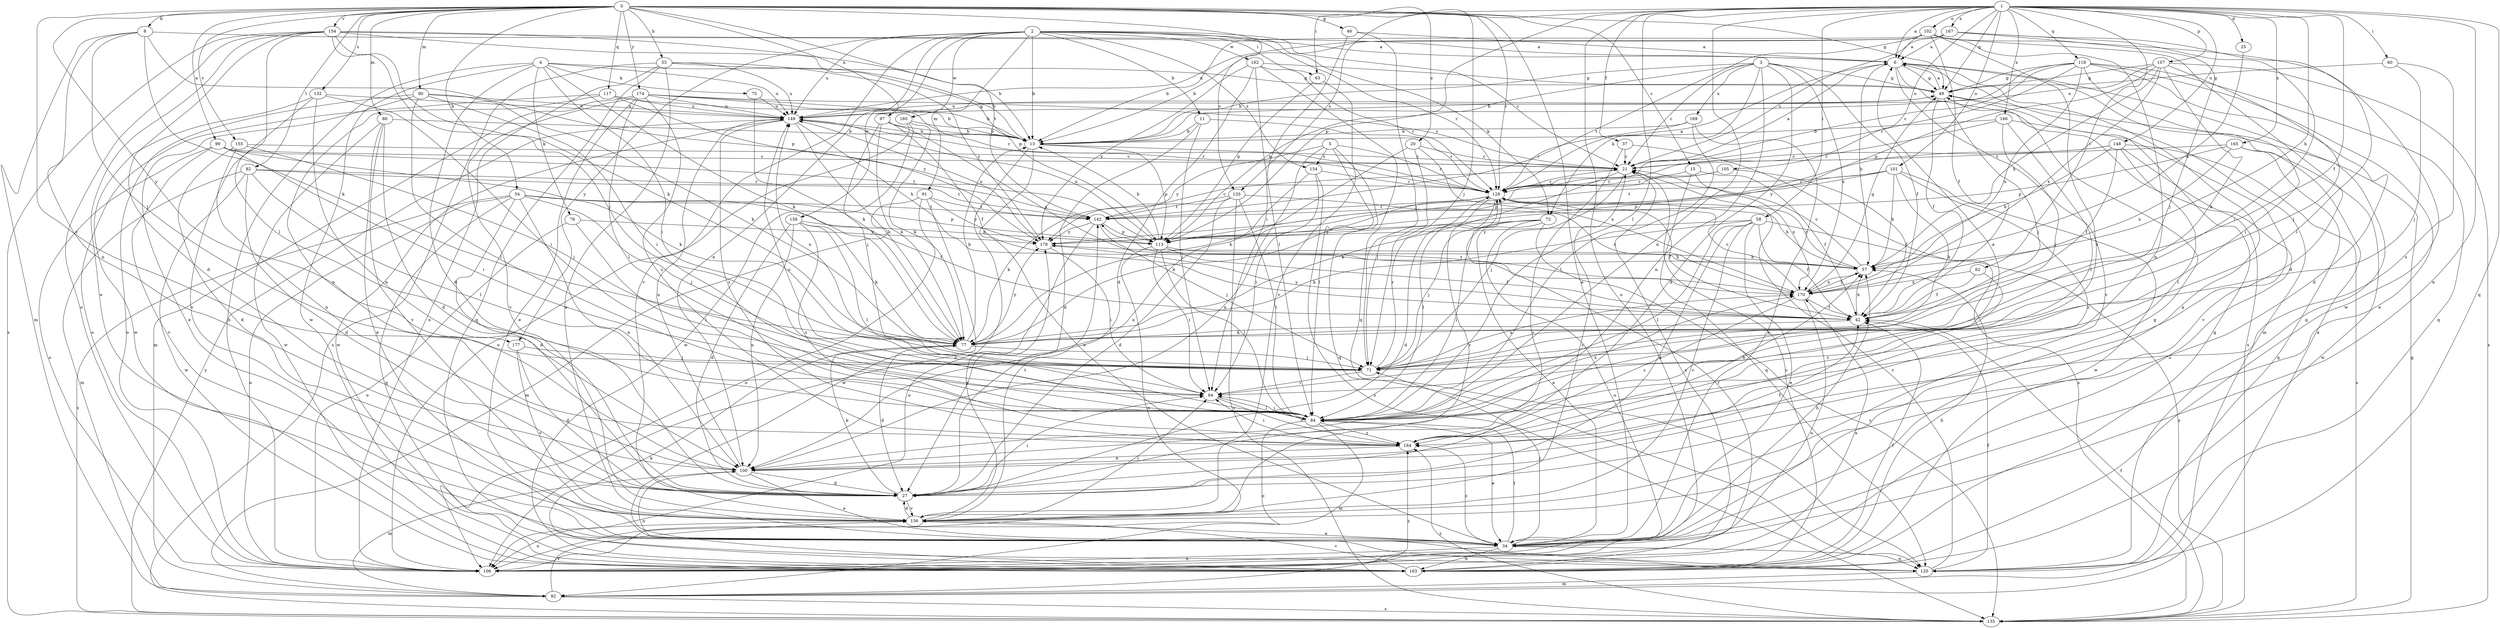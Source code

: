 strict digraph  {
0;
1;
2;
3;
4;
5;
6;
8;
11;
13;
15;
20;
21;
25;
27;
34;
37;
42;
46;
49;
53;
54;
57;
58;
60;
62;
63;
64;
71;
72;
75;
76;
77;
82;
84;
86;
90;
91;
92;
97;
99;
100;
101;
102;
105;
106;
107;
113;
117;
118;
120;
128;
132;
133;
134;
135;
142;
148;
149;
154;
155;
156;
158;
160;
162;
163;
165;
166;
167;
169;
170;
174;
177;
178;
184;
0 -> 8  [label=b];
0 -> 15  [label=c];
0 -> 20  [label=c];
0 -> 34  [label=e];
0 -> 46  [label=g];
0 -> 49  [label=g];
0 -> 53  [label=h];
0 -> 54  [label=h];
0 -> 71  [label=j];
0 -> 82  [label=l];
0 -> 86  [label=m];
0 -> 90  [label=m];
0 -> 97  [label=n];
0 -> 99  [label=n];
0 -> 117  [label=q];
0 -> 128  [label=r];
0 -> 132  [label=s];
0 -> 133  [label=s];
0 -> 142  [label=t];
0 -> 154  [label=v];
0 -> 155  [label=v];
0 -> 174  [label=y];
0 -> 177  [label=y];
0 -> 184  [label=z];
1 -> 6  [label=a];
1 -> 25  [label=d];
1 -> 34  [label=e];
1 -> 37  [label=f];
1 -> 42  [label=f];
1 -> 49  [label=g];
1 -> 57  [label=h];
1 -> 58  [label=i];
1 -> 60  [label=i];
1 -> 62  [label=i];
1 -> 63  [label=i];
1 -> 84  [label=l];
1 -> 100  [label=n];
1 -> 101  [label=o];
1 -> 102  [label=o];
1 -> 105  [label=o];
1 -> 106  [label=o];
1 -> 107  [label=p];
1 -> 113  [label=p];
1 -> 118  [label=q];
1 -> 120  [label=q];
1 -> 133  [label=s];
1 -> 148  [label=u];
1 -> 165  [label=x];
1 -> 166  [label=x];
1 -> 167  [label=x];
2 -> 11  [label=b];
2 -> 13  [label=b];
2 -> 21  [label=c];
2 -> 63  [label=i];
2 -> 72  [label=k];
2 -> 91  [label=m];
2 -> 100  [label=n];
2 -> 128  [label=r];
2 -> 134  [label=s];
2 -> 149  [label=u];
2 -> 156  [label=v];
2 -> 158  [label=w];
2 -> 160  [label=w];
2 -> 162  [label=w];
2 -> 177  [label=y];
3 -> 13  [label=b];
3 -> 21  [label=c];
3 -> 27  [label=d];
3 -> 42  [label=f];
3 -> 49  [label=g];
3 -> 72  [label=k];
3 -> 100  [label=n];
3 -> 113  [label=p];
3 -> 169  [label=x];
3 -> 170  [label=x];
4 -> 13  [label=b];
4 -> 27  [label=d];
4 -> 64  [label=i];
4 -> 75  [label=k];
4 -> 76  [label=k];
4 -> 77  [label=k];
4 -> 106  [label=o];
4 -> 149  [label=u];
4 -> 163  [label=w];
5 -> 84  [label=l];
5 -> 100  [label=n];
5 -> 120  [label=q];
5 -> 128  [label=r];
5 -> 134  [label=s];
5 -> 178  [label=y];
6 -> 49  [label=g];
6 -> 57  [label=h];
6 -> 92  [label=m];
6 -> 120  [label=q];
6 -> 135  [label=s];
6 -> 156  [label=v];
8 -> 6  [label=a];
8 -> 71  [label=j];
8 -> 77  [label=k];
8 -> 92  [label=m];
8 -> 100  [label=n];
8 -> 113  [label=p];
11 -> 13  [label=b];
11 -> 27  [label=d];
11 -> 64  [label=i];
11 -> 128  [label=r];
13 -> 21  [label=c];
13 -> 34  [label=e];
13 -> 106  [label=o];
13 -> 113  [label=p];
15 -> 42  [label=f];
15 -> 120  [label=q];
15 -> 128  [label=r];
15 -> 170  [label=x];
20 -> 21  [label=c];
20 -> 71  [label=j];
20 -> 77  [label=k];
20 -> 170  [label=x];
21 -> 6  [label=a];
21 -> 71  [label=j];
21 -> 77  [label=k];
21 -> 128  [label=r];
25 -> 57  [label=h];
27 -> 64  [label=i];
27 -> 77  [label=k];
27 -> 128  [label=r];
27 -> 156  [label=v];
34 -> 6  [label=a];
34 -> 49  [label=g];
34 -> 57  [label=h];
34 -> 71  [label=j];
34 -> 84  [label=l];
34 -> 106  [label=o];
34 -> 120  [label=q];
34 -> 163  [label=w];
34 -> 184  [label=z];
37 -> 21  [label=c];
37 -> 135  [label=s];
37 -> 156  [label=v];
42 -> 57  [label=h];
42 -> 77  [label=k];
42 -> 178  [label=y];
46 -> 6  [label=a];
46 -> 64  [label=i];
46 -> 71  [label=j];
49 -> 6  [label=a];
49 -> 42  [label=f];
49 -> 71  [label=j];
49 -> 149  [label=u];
53 -> 34  [label=e];
53 -> 49  [label=g];
53 -> 106  [label=o];
53 -> 120  [label=q];
53 -> 135  [label=s];
53 -> 149  [label=u];
53 -> 178  [label=y];
54 -> 27  [label=d];
54 -> 42  [label=f];
54 -> 71  [label=j];
54 -> 100  [label=n];
54 -> 106  [label=o];
54 -> 113  [label=p];
54 -> 120  [label=q];
54 -> 135  [label=s];
54 -> 142  [label=t];
57 -> 21  [label=c];
57 -> 128  [label=r];
57 -> 170  [label=x];
58 -> 27  [label=d];
58 -> 34  [label=e];
58 -> 42  [label=f];
58 -> 77  [label=k];
58 -> 84  [label=l];
58 -> 135  [label=s];
58 -> 156  [label=v];
58 -> 178  [label=y];
60 -> 49  [label=g];
60 -> 71  [label=j];
60 -> 184  [label=z];
62 -> 42  [label=f];
62 -> 170  [label=x];
62 -> 184  [label=z];
63 -> 113  [label=p];
63 -> 156  [label=v];
64 -> 84  [label=l];
64 -> 184  [label=z];
71 -> 64  [label=i];
71 -> 128  [label=r];
71 -> 149  [label=u];
71 -> 170  [label=x];
72 -> 34  [label=e];
72 -> 71  [label=j];
72 -> 84  [label=l];
72 -> 106  [label=o];
72 -> 135  [label=s];
72 -> 178  [label=y];
75 -> 77  [label=k];
75 -> 149  [label=u];
76 -> 84  [label=l];
76 -> 106  [label=o];
76 -> 178  [label=y];
77 -> 13  [label=b];
77 -> 27  [label=d];
77 -> 71  [label=j];
77 -> 178  [label=y];
82 -> 27  [label=d];
82 -> 84  [label=l];
82 -> 92  [label=m];
82 -> 128  [label=r];
82 -> 142  [label=t];
82 -> 163  [label=w];
84 -> 6  [label=a];
84 -> 34  [label=e];
84 -> 64  [label=i];
84 -> 92  [label=m];
84 -> 106  [label=o];
84 -> 149  [label=u];
84 -> 170  [label=x];
84 -> 184  [label=z];
86 -> 13  [label=b];
86 -> 27  [label=d];
86 -> 34  [label=e];
86 -> 156  [label=v];
86 -> 163  [label=w];
90 -> 34  [label=e];
90 -> 64  [label=i];
90 -> 77  [label=k];
90 -> 84  [label=l];
90 -> 106  [label=o];
90 -> 149  [label=u];
91 -> 92  [label=m];
91 -> 106  [label=o];
91 -> 142  [label=t];
91 -> 163  [label=w];
91 -> 178  [label=y];
92 -> 6  [label=a];
92 -> 135  [label=s];
92 -> 156  [label=v];
92 -> 184  [label=z];
97 -> 13  [label=b];
97 -> 42  [label=f];
97 -> 71  [label=j];
97 -> 77  [label=k];
97 -> 170  [label=x];
99 -> 21  [label=c];
99 -> 64  [label=i];
99 -> 77  [label=k];
99 -> 106  [label=o];
99 -> 142  [label=t];
99 -> 156  [label=v];
100 -> 27  [label=d];
100 -> 34  [label=e];
100 -> 42  [label=f];
100 -> 92  [label=m];
100 -> 149  [label=u];
101 -> 57  [label=h];
101 -> 77  [label=k];
101 -> 113  [label=p];
101 -> 128  [label=r];
101 -> 142  [label=t];
101 -> 163  [label=w];
101 -> 184  [label=z];
102 -> 6  [label=a];
102 -> 13  [label=b];
102 -> 27  [label=d];
102 -> 42  [label=f];
102 -> 100  [label=n];
102 -> 142  [label=t];
102 -> 163  [label=w];
102 -> 184  [label=z];
105 -> 42  [label=f];
105 -> 113  [label=p];
105 -> 128  [label=r];
106 -> 21  [label=c];
106 -> 170  [label=x];
107 -> 49  [label=g];
107 -> 57  [label=h];
107 -> 71  [label=j];
107 -> 77  [label=k];
107 -> 113  [label=p];
107 -> 135  [label=s];
107 -> 149  [label=u];
107 -> 170  [label=x];
113 -> 13  [label=b];
113 -> 42  [label=f];
113 -> 57  [label=h];
113 -> 64  [label=i];
113 -> 84  [label=l];
113 -> 106  [label=o];
113 -> 149  [label=u];
117 -> 13  [label=b];
117 -> 100  [label=n];
117 -> 106  [label=o];
117 -> 149  [label=u];
117 -> 178  [label=y];
118 -> 13  [label=b];
118 -> 21  [label=c];
118 -> 27  [label=d];
118 -> 34  [label=e];
118 -> 49  [label=g];
118 -> 64  [label=i];
118 -> 120  [label=q];
118 -> 128  [label=r];
118 -> 170  [label=x];
120 -> 21  [label=c];
120 -> 42  [label=f];
120 -> 92  [label=m];
120 -> 100  [label=n];
128 -> 6  [label=a];
128 -> 27  [label=d];
128 -> 42  [label=f];
128 -> 57  [label=h];
128 -> 77  [label=k];
128 -> 84  [label=l];
128 -> 142  [label=t];
132 -> 64  [label=i];
132 -> 100  [label=n];
132 -> 149  [label=u];
132 -> 156  [label=v];
132 -> 163  [label=w];
133 -> 27  [label=d];
133 -> 77  [label=k];
133 -> 84  [label=l];
133 -> 135  [label=s];
133 -> 142  [label=t];
133 -> 170  [label=x];
134 -> 64  [label=i];
134 -> 100  [label=n];
134 -> 128  [label=r];
134 -> 135  [label=s];
135 -> 42  [label=f];
135 -> 49  [label=g];
135 -> 184  [label=z];
135 -> 149  [label=y];
142 -> 21  [label=c];
142 -> 71  [label=j];
142 -> 106  [label=o];
142 -> 113  [label=p];
142 -> 178  [label=y];
148 -> 21  [label=c];
148 -> 42  [label=f];
148 -> 57  [label=h];
148 -> 84  [label=l];
148 -> 106  [label=o];
148 -> 135  [label=s];
148 -> 178  [label=y];
149 -> 13  [label=b];
149 -> 49  [label=g];
149 -> 57  [label=h];
149 -> 77  [label=k];
149 -> 128  [label=r];
149 -> 163  [label=w];
149 -> 184  [label=z];
154 -> 6  [label=a];
154 -> 13  [label=b];
154 -> 27  [label=d];
154 -> 34  [label=e];
154 -> 71  [label=j];
154 -> 77  [label=k];
154 -> 84  [label=l];
154 -> 106  [label=o];
154 -> 113  [label=p];
154 -> 135  [label=s];
155 -> 21  [label=c];
155 -> 27  [label=d];
155 -> 71  [label=j];
155 -> 100  [label=n];
156 -> 21  [label=c];
156 -> 27  [label=d];
156 -> 34  [label=e];
156 -> 64  [label=i];
156 -> 106  [label=o];
156 -> 142  [label=t];
156 -> 178  [label=y];
158 -> 27  [label=d];
158 -> 77  [label=k];
158 -> 84  [label=l];
158 -> 100  [label=n];
158 -> 113  [label=p];
158 -> 184  [label=z];
160 -> 13  [label=b];
160 -> 77  [label=k];
160 -> 106  [label=o];
160 -> 163  [label=w];
162 -> 27  [label=d];
162 -> 49  [label=g];
162 -> 84  [label=l];
162 -> 120  [label=q];
162 -> 128  [label=r];
162 -> 178  [label=y];
163 -> 21  [label=c];
163 -> 42  [label=f];
163 -> 49  [label=g];
163 -> 57  [label=h];
163 -> 77  [label=k];
163 -> 128  [label=r];
163 -> 156  [label=v];
165 -> 21  [label=c];
165 -> 113  [label=p];
165 -> 120  [label=q];
165 -> 163  [label=w];
165 -> 170  [label=x];
166 -> 13  [label=b];
166 -> 71  [label=j];
166 -> 84  [label=l];
166 -> 128  [label=r];
166 -> 156  [label=v];
167 -> 6  [label=a];
167 -> 13  [label=b];
167 -> 21  [label=c];
167 -> 64  [label=i];
167 -> 71  [label=j];
167 -> 84  [label=l];
167 -> 149  [label=u];
169 -> 13  [label=b];
169 -> 34  [label=e];
169 -> 84  [label=l];
169 -> 128  [label=r];
170 -> 42  [label=f];
170 -> 49  [label=g];
170 -> 57  [label=h];
170 -> 106  [label=o];
170 -> 128  [label=r];
170 -> 142  [label=t];
170 -> 184  [label=z];
174 -> 13  [label=b];
174 -> 21  [label=c];
174 -> 34  [label=e];
174 -> 84  [label=l];
174 -> 92  [label=m];
174 -> 128  [label=r];
174 -> 149  [label=u];
174 -> 156  [label=v];
174 -> 184  [label=z];
177 -> 27  [label=d];
177 -> 71  [label=j];
177 -> 156  [label=v];
178 -> 57  [label=h];
178 -> 64  [label=i];
178 -> 149  [label=u];
184 -> 57  [label=h];
184 -> 64  [label=i];
184 -> 100  [label=n];
}
